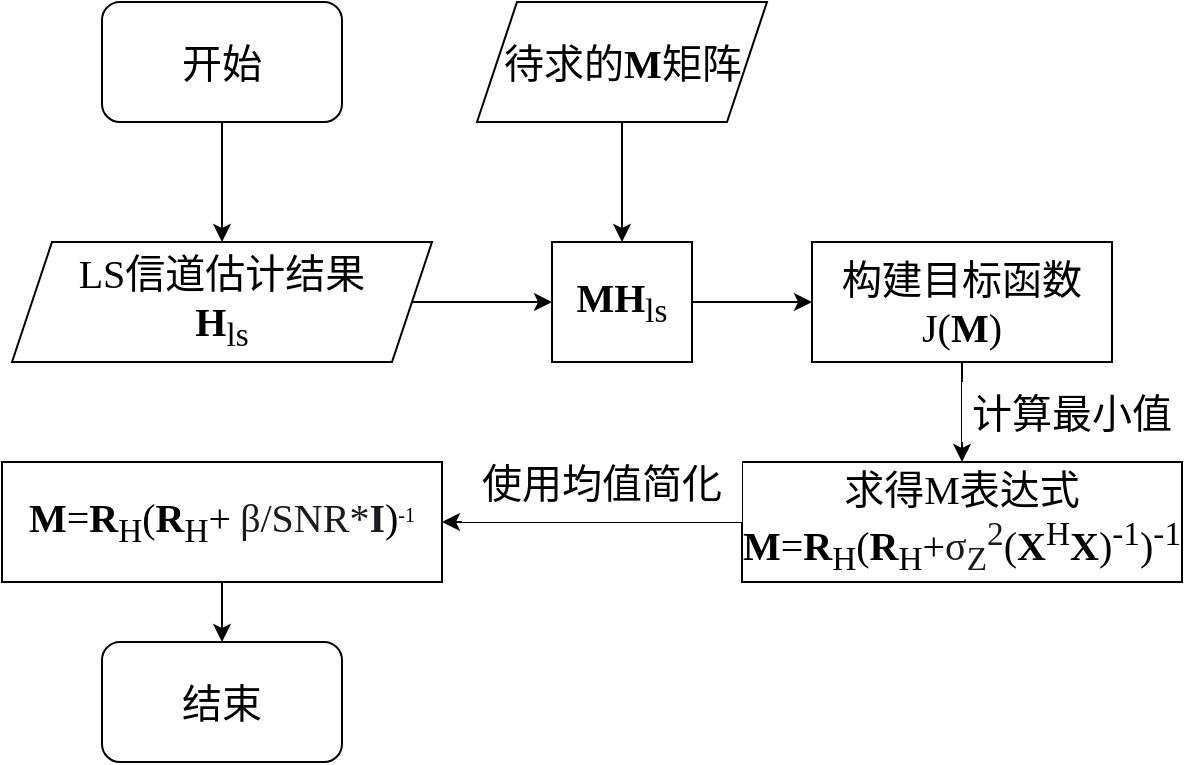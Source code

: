 <mxfile version="24.0.6" type="github">
  <diagram id="C5RBs43oDa-KdzZeNtuy" name="Page-1">
    <mxGraphModel dx="2213" dy="759" grid="1" gridSize="10" guides="1" tooltips="1" connect="1" arrows="1" fold="1" page="1" pageScale="1" pageWidth="827" pageHeight="1169" math="0" shadow="0">
      <root>
        <mxCell id="WIyWlLk6GJQsqaUBKTNV-0" />
        <mxCell id="WIyWlLk6GJQsqaUBKTNV-1" parent="WIyWlLk6GJQsqaUBKTNV-0" />
        <mxCell id="OTtoNyE8nUoAEOudighu-1" value="&lt;font face=&quot;Times New Roman&quot; style=&quot;font-size: 20px;&quot;&gt;&lt;b&gt;&lt;font style=&quot;font-size: 20px;&quot;&gt;M&lt;/font&gt;H&lt;/b&gt;&lt;sub&gt;ls&lt;/sub&gt;&lt;/font&gt;" style="rounded=0;whiteSpace=wrap;html=1;" vertex="1" parent="WIyWlLk6GJQsqaUBKTNV-1">
          <mxGeometry x="110" y="250" width="70" height="60" as="geometry" />
        </mxCell>
        <mxCell id="OTtoNyE8nUoAEOudighu-2" value="" style="endArrow=classic;html=1;rounded=0;exitX=1;exitY=0.5;exitDx=0;exitDy=0;entryX=0;entryY=0.5;entryDx=0;entryDy=0;" edge="1" parent="WIyWlLk6GJQsqaUBKTNV-1" source="OTtoNyE8nUoAEOudighu-11" target="OTtoNyE8nUoAEOudighu-1">
          <mxGeometry width="50" height="50" relative="1" as="geometry">
            <mxPoint x="-10" y="280" as="sourcePoint" />
            <mxPoint x="160" y="390" as="targetPoint" />
          </mxGeometry>
        </mxCell>
        <mxCell id="OTtoNyE8nUoAEOudighu-5" value="&lt;font face=&quot;Times New Roman&quot; style=&quot;font-size: 20px;&quot;&gt;构建目标函数&lt;/font&gt;&lt;div&gt;&lt;font face=&quot;Times New Roman&quot; style=&quot;font-size: 20px;&quot;&gt;J(&lt;b&gt;M&lt;/b&gt;)&lt;/font&gt;&lt;/div&gt;" style="rounded=0;whiteSpace=wrap;html=1;" vertex="1" parent="WIyWlLk6GJQsqaUBKTNV-1">
          <mxGeometry x="240" y="250" width="150" height="60" as="geometry" />
        </mxCell>
        <mxCell id="OTtoNyE8nUoAEOudighu-6" value="" style="endArrow=classic;html=1;rounded=0;exitX=1;exitY=0.5;exitDx=0;exitDy=0;entryX=0;entryY=0.5;entryDx=0;entryDy=0;" edge="1" parent="WIyWlLk6GJQsqaUBKTNV-1" source="OTtoNyE8nUoAEOudighu-1" target="OTtoNyE8nUoAEOudighu-5">
          <mxGeometry width="50" height="50" relative="1" as="geometry">
            <mxPoint x="110" y="410" as="sourcePoint" />
            <mxPoint x="160" y="360" as="targetPoint" />
          </mxGeometry>
        </mxCell>
        <mxCell id="OTtoNyE8nUoAEOudighu-7" value="" style="endArrow=classic;html=1;rounded=0;exitX=0.5;exitY=1;exitDx=0;exitDy=0;entryX=0.5;entryY=0;entryDx=0;entryDy=0;" edge="1" parent="WIyWlLk6GJQsqaUBKTNV-1" source="OTtoNyE8nUoAEOudighu-5" target="OTtoNyE8nUoAEOudighu-8">
          <mxGeometry width="50" height="50" relative="1" as="geometry">
            <mxPoint x="390" y="370" as="sourcePoint" />
            <mxPoint x="450" y="280" as="targetPoint" />
          </mxGeometry>
        </mxCell>
        <mxCell id="OTtoNyE8nUoAEOudighu-16" style="edgeStyle=orthogonalEdgeStyle;rounded=0;orthogonalLoop=1;jettySize=auto;html=1;exitX=0;exitY=0.5;exitDx=0;exitDy=0;entryX=1;entryY=0.5;entryDx=0;entryDy=0;" edge="1" parent="WIyWlLk6GJQsqaUBKTNV-1" source="OTtoNyE8nUoAEOudighu-8" target="OTtoNyE8nUoAEOudighu-15">
          <mxGeometry relative="1" as="geometry" />
        </mxCell>
        <mxCell id="OTtoNyE8nUoAEOudighu-8" value="&lt;span style=&quot;font-size: 20px;&quot;&gt;&lt;font face=&quot;Times New Roman&quot;&gt;求得M表达式&lt;/font&gt;&lt;/span&gt;&lt;div&gt;&lt;font face=&quot;Times New Roman&quot;&gt;&lt;span style=&quot;font-size: 20px;&quot;&gt;&lt;b&gt;M&lt;/b&gt;=&lt;b&gt;R&lt;/b&gt;&lt;sub style=&quot;&quot;&gt;H&lt;/sub&gt;&lt;/span&gt;&lt;span style=&quot;font-size: 20px; background-color: initial;&quot;&gt;(&lt;b&gt;R&lt;/b&gt;&lt;sub style=&quot;&quot;&gt;H&lt;/sub&gt;+&lt;/span&gt;&lt;span style=&quot;background-color: rgb(255, 255, 255); color: rgb(25, 27, 31); text-align: start;&quot;&gt;&lt;font style=&quot;font-size: 20px;&quot;&gt;σ&lt;sub&gt;Z&lt;/sub&gt;&lt;sup&gt;2&lt;/sup&gt;&lt;/font&gt;&lt;/span&gt;&lt;span style=&quot;font-size: 20px; background-color: initial;&quot;&gt;(&lt;b&gt;X&lt;/b&gt;&lt;sup&gt;H&lt;/sup&gt;&lt;b&gt;X&lt;/b&gt;)&lt;sup&gt;-1&lt;/sup&gt;&lt;/span&gt;&lt;span style=&quot;background-color: initial; font-size: 20px;&quot;&gt;)&lt;sup style=&quot;&quot;&gt;-1&lt;/sup&gt;&lt;/span&gt;&lt;/font&gt;&lt;/div&gt;" style="rounded=0;whiteSpace=wrap;html=1;" vertex="1" parent="WIyWlLk6GJQsqaUBKTNV-1">
          <mxGeometry x="205" y="360" width="220" height="60" as="geometry" />
        </mxCell>
        <mxCell id="OTtoNyE8nUoAEOudighu-9" value="&lt;span style=&quot;font-size: 20px; text-align: left;&quot;&gt;&lt;font face=&quot;Times New Roman&quot;&gt;计算最小值&lt;/font&gt;&lt;/span&gt;" style="rounded=0;whiteSpace=wrap;html=1;strokeColor=none;" vertex="1" parent="WIyWlLk6GJQsqaUBKTNV-1">
          <mxGeometry x="315" y="320" width="110" height="30" as="geometry" />
        </mxCell>
        <mxCell id="OTtoNyE8nUoAEOudighu-11" value="&lt;font face=&quot;Times New Roman&quot; style=&quot;font-size: 20px;&quot;&gt;LS信道估计结果&lt;/font&gt;&lt;div&gt;&lt;font face=&quot;UGnYcOUPacRxoHWNrJcx&quot; style=&quot;font-size: 20px;&quot;&gt;&lt;b&gt;H&lt;/b&gt;&lt;sub&gt;ls&lt;/sub&gt;&lt;/font&gt;&lt;/div&gt;" style="shape=parallelogram;perimeter=parallelogramPerimeter;whiteSpace=wrap;html=1;fixedSize=1;" vertex="1" parent="WIyWlLk6GJQsqaUBKTNV-1">
          <mxGeometry x="-160" y="250" width="210" height="60" as="geometry" />
        </mxCell>
        <mxCell id="OTtoNyE8nUoAEOudighu-13" style="edgeStyle=orthogonalEdgeStyle;rounded=0;orthogonalLoop=1;jettySize=auto;html=1;exitX=0.5;exitY=1;exitDx=0;exitDy=0;entryX=0.5;entryY=0;entryDx=0;entryDy=0;" edge="1" parent="WIyWlLk6GJQsqaUBKTNV-1" source="OTtoNyE8nUoAEOudighu-12" target="OTtoNyE8nUoAEOudighu-1">
          <mxGeometry relative="1" as="geometry" />
        </mxCell>
        <mxCell id="OTtoNyE8nUoAEOudighu-12" value="&lt;span style=&quot;font-size: 20px; text-align: left;&quot;&gt;&lt;font face=&quot;Times New Roman&quot;&gt;待求的&lt;b&gt;M&lt;/b&gt;矩阵&lt;/font&gt;&lt;/span&gt;" style="shape=parallelogram;perimeter=parallelogramPerimeter;whiteSpace=wrap;html=1;fixedSize=1;" vertex="1" parent="WIyWlLk6GJQsqaUBKTNV-1">
          <mxGeometry x="72.5" y="130" width="145" height="60" as="geometry" />
        </mxCell>
        <mxCell id="OTtoNyE8nUoAEOudighu-23" value="" style="edgeStyle=orthogonalEdgeStyle;rounded=0;orthogonalLoop=1;jettySize=auto;html=1;" edge="1" parent="WIyWlLk6GJQsqaUBKTNV-1" source="OTtoNyE8nUoAEOudighu-15" target="OTtoNyE8nUoAEOudighu-22">
          <mxGeometry relative="1" as="geometry" />
        </mxCell>
        <mxCell id="OTtoNyE8nUoAEOudighu-15" value="&lt;div&gt;&lt;font face=&quot;Times New Roman&quot;&gt;&lt;span style=&quot;font-size: 20px;&quot;&gt;&lt;b&gt;M&lt;/b&gt;=&lt;b&gt;R&lt;/b&gt;&lt;sub style=&quot;&quot;&gt;H&lt;/sub&gt;&lt;/span&gt;&lt;span style=&quot;font-size: 20px; background-color: initial;&quot;&gt;(&lt;b&gt;R&lt;/b&gt;&lt;sub style=&quot;&quot;&gt;H&lt;/sub&gt;+&lt;/span&gt;&lt;/font&gt;&lt;span style=&quot;background-color: rgb(255, 255, 255); color: rgb(25, 27, 31); font-family: -apple-system, BlinkMacSystemFont, &amp;quot;Helvetica Neue&amp;quot;, &amp;quot;PingFang SC&amp;quot;, &amp;quot;Microsoft YaHei&amp;quot;, &amp;quot;Source Han Sans SC&amp;quot;, &amp;quot;Noto Sans CJK SC&amp;quot;, &amp;quot;WenQuanYi Micro Hei&amp;quot;, sans-serif; font-size: medium; text-align: start;&quot;&gt;&amp;nbsp;&lt;/span&gt;&lt;span style=&quot;background-color: rgb(255, 255, 255); color: rgb(25, 27, 31); text-align: start;&quot;&gt;&lt;font style=&quot;font-size: 20px;&quot; face=&quot;Times New Roman&quot;&gt;β/SNR*&lt;b&gt;I&lt;/b&gt;&lt;/font&gt;&lt;/span&gt;&lt;span style=&quot;background-color: initial; font-size: 20px; font-family: &amp;quot;Times New Roman&amp;quot;;&quot;&gt;)&lt;/span&gt;&lt;sup style=&quot;background-color: initial; font-family: &amp;quot;Times New Roman&amp;quot;;&quot;&gt;-1&lt;/sup&gt;&lt;/div&gt;" style="rounded=0;whiteSpace=wrap;html=1;" vertex="1" parent="WIyWlLk6GJQsqaUBKTNV-1">
          <mxGeometry x="-165" y="360" width="220" height="60" as="geometry" />
        </mxCell>
        <mxCell id="OTtoNyE8nUoAEOudighu-19" style="edgeStyle=orthogonalEdgeStyle;rounded=0;orthogonalLoop=1;jettySize=auto;html=1;exitX=0.5;exitY=1;exitDx=0;exitDy=0;entryX=0.5;entryY=0;entryDx=0;entryDy=0;" edge="1" parent="WIyWlLk6GJQsqaUBKTNV-1" source="OTtoNyE8nUoAEOudighu-18" target="OTtoNyE8nUoAEOudighu-11">
          <mxGeometry relative="1" as="geometry" />
        </mxCell>
        <mxCell id="OTtoNyE8nUoAEOudighu-18" value="&lt;span style=&quot;font-family: &amp;quot;Times New Roman&amp;quot;; font-size: 20px; text-align: left;&quot;&gt;开始&lt;/span&gt;" style="rounded=1;whiteSpace=wrap;html=1;" vertex="1" parent="WIyWlLk6GJQsqaUBKTNV-1">
          <mxGeometry x="-115" y="130" width="120" height="60" as="geometry" />
        </mxCell>
        <mxCell id="OTtoNyE8nUoAEOudighu-21" value="&lt;span style=&quot;font-family: &amp;quot;Times New Roman&amp;quot;; font-size: 20px;&quot;&gt;使用均值简化&lt;/span&gt;" style="rounded=0;whiteSpace=wrap;html=1;strokeColor=none;" vertex="1" parent="WIyWlLk6GJQsqaUBKTNV-1">
          <mxGeometry x="65" y="350" width="140" height="40" as="geometry" />
        </mxCell>
        <mxCell id="OTtoNyE8nUoAEOudighu-22" value="&lt;span style=&quot;font-family: &amp;quot;Times New Roman&amp;quot;; font-size: 20px; text-align: left;&quot;&gt;结束&lt;/span&gt;" style="rounded=1;whiteSpace=wrap;html=1;" vertex="1" parent="WIyWlLk6GJQsqaUBKTNV-1">
          <mxGeometry x="-115" y="450" width="120" height="60" as="geometry" />
        </mxCell>
      </root>
    </mxGraphModel>
  </diagram>
</mxfile>
